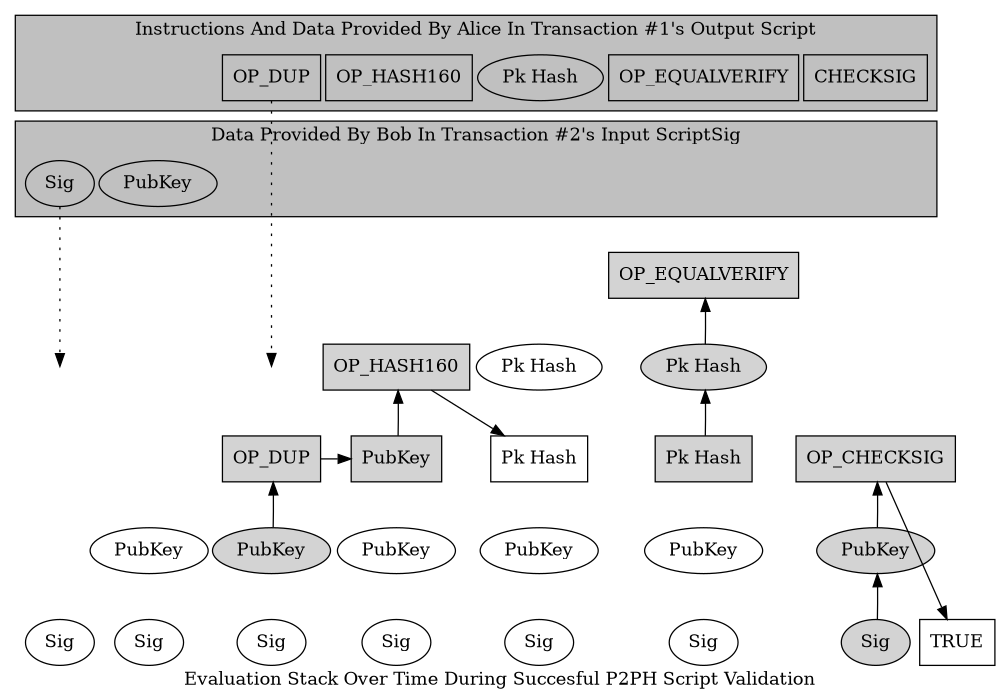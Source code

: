 digraph blockchain {

size=6.66;
splines = "false";
//rankdir=LR;
//ranksep=0.1;
//splines=ortho;

node [ shape = box ];
edge [ style = invis, minlen = 1 ];
//fixedsize
nodesep = 0.05;
//concentrate = true;

subgraph cluster_alice {
    bgcolor = grey;
    alice_opchecksig [ label = "CHECKSIG" ];
    alice_opequalverify [ label = "OP_EQUALVERIFY" ];
    alice_pubkeyhash [ label = "Pk Hash", shape = "" ];
    alice_ophash [ label = "OP_HASH160" ];
    alice_opdup [ label = "OP_DUP" ];
    alice_pubkey [style = invis, label="PubKey", shape = "" ];
    alice_sig  [style = invis, label="Sig", shape = "" ];

    label = "Instructions And Data Provided By Alice In Transaction #1's Output Script"
    /* label = "Data Provided By Spender 1 To Spend Output" */
}

subgraph cluster_bob {
    bgcolor = grey;
    bob_opchecksig [ label = "CHECKSIG", style = invis ];
    bob_opequalverify [ label = "OP_EQUALVERIFY", style = invis ];
    bob_pubkeyhash [ label = "Pk Hash", style = invis, shape = "" ];
    bob_ophash [ label = "OP_HASH160", style = invis ];
    bob_opdup [ label = "OP_DUP", style = invis ];
    bob_pubkey [style = unfilled, label="PubKey", shape = "" ];
    bob_sig  [style = unfilled, label="Sig", shape = "" ];

    label = "Data Provided By Bob In Transaction #2's Input ScriptSig"
}

alice_sig -> bob_sig;
alice_pubkey -> bob_pubkey;
alice_opdup -> bob_opdup;
alice_ophash -> bob_ophash;
alice_pubkeyhash -> bob_pubkeyhash;
alice_opequalverify -> bob_opequalverify;
alice_opchecksig -> bob_opchecksig;

subgraph invis {
    node [ style = invis, label="", width=0, height=0 ];
    invis0_0;
    invis0_1;
    invis0_2;
    invis0_3;

    invis1_0;
    invis1_1;
    invis1_2;

    invis2_0;
    invis2_1;

    invis3_0;

    invis4_0;

    invis5_0;
    invis5_1;

    invis6_0;
    invis6_1;
    invis6_2;
    invis6_3;
    invis6_4;
    invis6_5;
    invis6_6;
}
    stack7_opchecksig  [style = filled, label="OP_CHECKSIG" ];
    stack7_pubkey  [style = filled, label="PubKey", shape = "" ];
    stack7_sig  [style = filled, label="Sig", shape = "" ];

    stack6_opequalverify  [style = filled, label="OP_EQUALVERIFY" ];
    stack6_pubkeyhash  [style = filled, label="Pk Hash", shape = "" ];
    stack6_ophash  [style = filled, label="Pk Hash" ];
    stack6_pubkey  [style = unfilled, label="PubKey", shape = "" ];
    stack6_sig  [style = unfilled, label="Sig", shape = "" ];

    stack5_pubkeyhash  [style = unfilled, label="Pk Hash", shape = "" ];
    stack5_ophash  [style = unfilled, label="Pk Hash" ];
    stack5_pubkey  [style = unfilled, label="PubKey", shape = "" ];
    stack5_sig  [style = unfilled, label="Sig", shape = "" ];

    stack4_ophash  [style = filled, label="OP_HASH160" ];
    stack4_opdup  [style = filled, label="PubKey" ];
    stack4_pubkey  [style = unfilled, label="PubKey", shape = "" ];
    stack4_sig  [style = unfilled, label="Sig", shape = "" ];

    stack3_opdup  [style = filled, label="OP_DUP" ];
    stack3_pubkey  [style = filled, label="PubKey", shape = "" ];
    stack3_sig  [style = unfilled, label="Sig", shape = "" ];

    stack2_pubkey  [style = unfilled, label="PubKey", shape = "" ];
    stack2_sig  [style = unfilled, label="Sig", shape = "" ];
    stack1_sig  [style = unfilled, label="Sig", shape = "" ];

bob_sig -> invis0_0 -> invis0_1 -> invis0_2 -> invis0_3 -> stack1_sig;
bob_sig -> invis0_1 [ style = "dotted" ];

bob_pubkey -> invis1_0 -> invis1_1 -> invis1_2 -> stack2_pubkey;
bob_pubkey -> stack2_pubkey; stack2_pubkey -> stack2_sig;


bob_opdup -> invis2_0 -> invis2_1 -> stack3_opdup;
alice_opdup -> invis2_1 [ constraint = false, style = "dotted" ]; stack3_opdup -> stack3_pubkey -> stack3_sig;

bob_ophash -> invis3_0 -> stack4_ophash;
bob_ophash -> stack4_ophash; stack4_ophash -> stack4_opdup -> stack4_pubkey -> stack4_sig;

bob_pubkeyhash -> invis4_0 -> stack5_pubkeyhash;
bob_pubkeyhash -> stack5_pubkeyhash; stack5_pubkeyhash -> stack5_ophash -> stack5_pubkey -> stack5_sig;

bob_opequalverify -> stack6_opequalverify; stack6_opequalverify -> stack6_pubkeyhash -> stack6_ophash -> stack6_pubkey -> stack6_sig

bob_opchecksig -> invis5_0 -> invis5_1 -> stack7_opchecksig;
bob_opchecksig -> stack7_opchecksig; stack7_opchecksig -> stack7_pubkey -> stack7_sig

invis6_0 -> invis6_1 -> invis6_2 -> invis6_3 -> invis6_4 -> invis6_5 -> TRUE;
stack7_opchecksig -> TRUE [ style = "", minlen = 2 ];


stack3_opdup -> stack4_opdup [ constraint = false, style = "" ]; 
stack3_pubkey -> stack3_opdup [ style = "" ]; 

stack4_ophash -> stack5_ophash [ constraint = false, style = "" ];
stack4_opdup -> stack4_ophash [ style = "" ]; 

stack6_pubkeyhash -> stack6_opequalverify [ style = "" ]; 
stack6_ophash -> stack6_pubkeyhash [ style = "" ]; 

stack7_pubkey -> stack7_opchecksig [ style = "" ]; 
stack7_sig -> stack7_pubkey [ style = "" ]; 

label = "Evaluation Stack Over Time During Succesful P2PH Script Validation"
}
